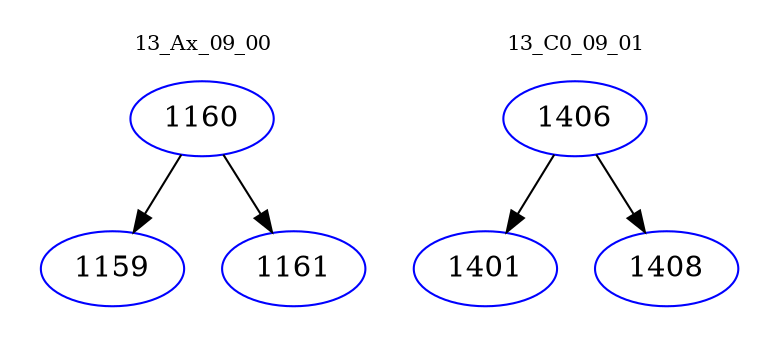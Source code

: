 digraph{
subgraph cluster_0 {
color = white
label = "13_Ax_09_00";
fontsize=10;
T0_1160 [label="1160", color="blue"]
T0_1160 -> T0_1159 [color="black"]
T0_1159 [label="1159", color="blue"]
T0_1160 -> T0_1161 [color="black"]
T0_1161 [label="1161", color="blue"]
}
subgraph cluster_1 {
color = white
label = "13_C0_09_01";
fontsize=10;
T1_1406 [label="1406", color="blue"]
T1_1406 -> T1_1401 [color="black"]
T1_1401 [label="1401", color="blue"]
T1_1406 -> T1_1408 [color="black"]
T1_1408 [label="1408", color="blue"]
}
}
